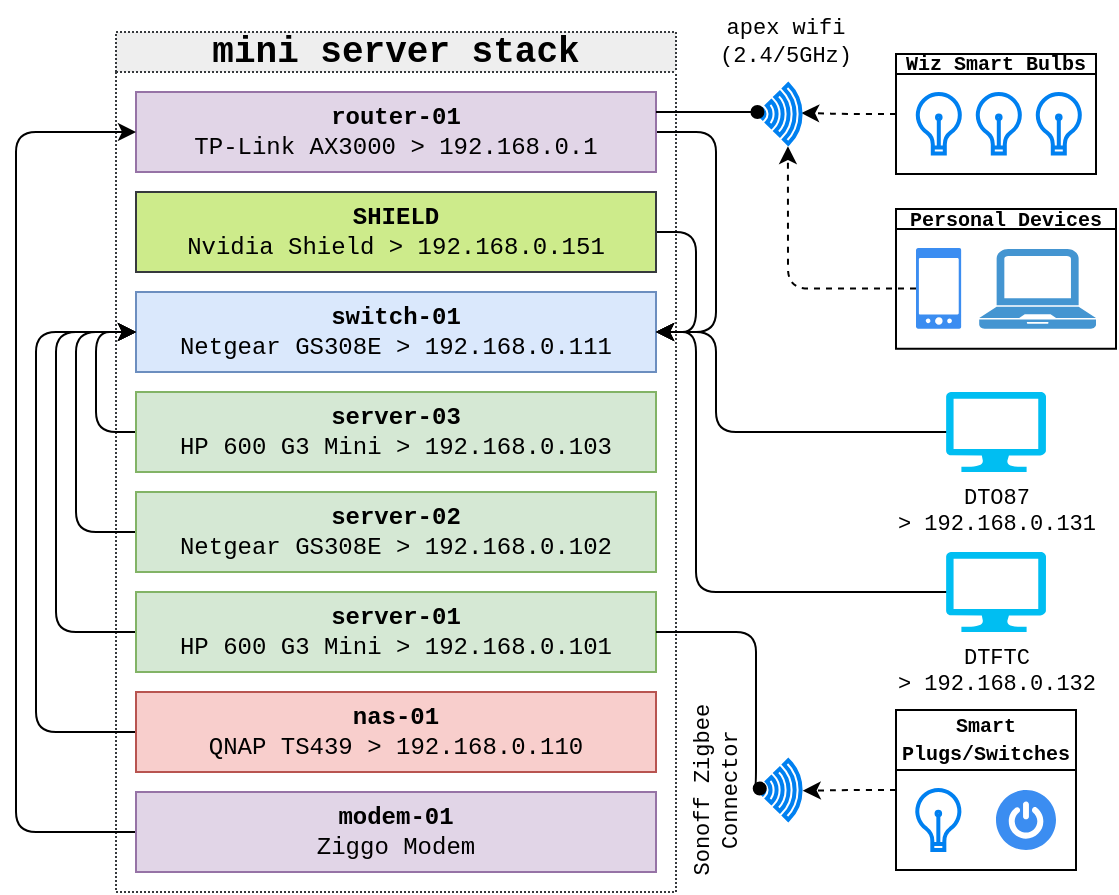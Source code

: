 <mxfile version="22.1.11" type="github">
  <diagram name="Page-1" id="ynxmdBR0fKhgFRv7cBId">
    <mxGraphModel dx="2035" dy="1732" grid="1" gridSize="10" guides="1" tooltips="1" connect="1" arrows="1" fold="1" page="1" pageScale="1" pageWidth="850" pageHeight="1100" math="0" shadow="0">
      <root>
        <mxCell id="0" />
        <mxCell id="1" parent="0" />
        <mxCell id="fZ4H5pgp1tq1CbFL9vs3-2" value="&lt;h2&gt;&lt;font&gt;mini server stack&lt;/font&gt;&lt;/h2&gt;" style="swimlane;whiteSpace=wrap;html=1;startSize=20;fontFamily=Courier New;dashed=1;dashPattern=1 1;fillColor=#eeeeee;strokeColor=#36393d;" vertex="1" parent="1">
          <mxGeometry x="50" y="-60" width="280" height="430" as="geometry">
            <mxRectangle x="40" y="40" width="140" height="30" as="alternateBounds" />
          </mxGeometry>
        </mxCell>
        <mxCell id="fZ4H5pgp1tq1CbFL9vs3-3" value="&lt;font&gt;&lt;b&gt;switch-01&lt;br&gt;&lt;/b&gt;Netgear GS308E &amp;gt; 192.168.0.111&lt;br&gt;&lt;/font&gt;" style="rounded=0;whiteSpace=wrap;html=1;align=center;fillColor=#dae8fc;strokeColor=#6c8ebf;fontFamily=Courier New;" vertex="1" parent="fZ4H5pgp1tq1CbFL9vs3-2">
          <mxGeometry x="10" y="130" width="260" height="40" as="geometry" />
        </mxCell>
        <mxCell id="fZ4H5pgp1tq1CbFL9vs3-19" style="edgeStyle=orthogonalEdgeStyle;shape=connector;rounded=1;orthogonalLoop=1;jettySize=auto;html=1;exitX=0;exitY=0.5;exitDx=0;exitDy=0;entryX=0;entryY=0.5;entryDx=0;entryDy=0;labelBackgroundColor=default;strokeColor=default;align=center;verticalAlign=middle;fontFamily=Courier New;fontSize=11;fontColor=default;endArrow=classic;" edge="1" parent="fZ4H5pgp1tq1CbFL9vs3-2" source="fZ4H5pgp1tq1CbFL9vs3-4" target="fZ4H5pgp1tq1CbFL9vs3-3">
          <mxGeometry relative="1" as="geometry" />
        </mxCell>
        <mxCell id="fZ4H5pgp1tq1CbFL9vs3-4" value="&lt;font&gt;&lt;b&gt;server-03&lt;br&gt;&lt;/b&gt;HP 600 G3 Mini &amp;gt; 192.168.0.103&lt;br&gt;&lt;/font&gt;" style="rounded=0;whiteSpace=wrap;html=1;align=center;fillColor=#d5e8d4;strokeColor=#82b366;fontFamily=Courier New;" vertex="1" parent="fZ4H5pgp1tq1CbFL9vs3-2">
          <mxGeometry x="10" y="180" width="260" height="40" as="geometry" />
        </mxCell>
        <mxCell id="fZ4H5pgp1tq1CbFL9vs3-18" style="edgeStyle=orthogonalEdgeStyle;shape=connector;rounded=1;orthogonalLoop=1;jettySize=auto;html=1;exitX=0;exitY=0.5;exitDx=0;exitDy=0;entryX=0;entryY=0.5;entryDx=0;entryDy=0;labelBackgroundColor=default;strokeColor=default;align=center;verticalAlign=middle;fontFamily=Courier New;fontSize=11;fontColor=default;endArrow=classic;" edge="1" parent="fZ4H5pgp1tq1CbFL9vs3-2" source="fZ4H5pgp1tq1CbFL9vs3-5" target="fZ4H5pgp1tq1CbFL9vs3-3">
          <mxGeometry relative="1" as="geometry">
            <Array as="points">
              <mxPoint x="-20" y="250" />
              <mxPoint x="-20" y="150" />
            </Array>
          </mxGeometry>
        </mxCell>
        <mxCell id="fZ4H5pgp1tq1CbFL9vs3-5" value="&lt;font&gt;&lt;b&gt;server-02&lt;br&gt;&lt;/b&gt;Netgear GS308E &amp;gt; 192.168.0.102&lt;br&gt;&lt;/font&gt;" style="rounded=0;whiteSpace=wrap;html=1;align=center;fillColor=#d5e8d4;strokeColor=#82b366;fontFamily=Courier New;" vertex="1" parent="fZ4H5pgp1tq1CbFL9vs3-2">
          <mxGeometry x="10" y="230" width="260" height="40" as="geometry" />
        </mxCell>
        <mxCell id="fZ4H5pgp1tq1CbFL9vs3-20" style="edgeStyle=orthogonalEdgeStyle;shape=connector;rounded=1;orthogonalLoop=1;jettySize=auto;html=1;exitX=0;exitY=0.5;exitDx=0;exitDy=0;entryX=0;entryY=0.5;entryDx=0;entryDy=0;labelBackgroundColor=default;strokeColor=default;align=center;verticalAlign=middle;fontFamily=Courier New;fontSize=11;fontColor=default;endArrow=classic;" edge="1" parent="fZ4H5pgp1tq1CbFL9vs3-2" source="fZ4H5pgp1tq1CbFL9vs3-6" target="fZ4H5pgp1tq1CbFL9vs3-3">
          <mxGeometry relative="1" as="geometry">
            <Array as="points">
              <mxPoint x="-30" y="300" />
              <mxPoint x="-30" y="150" />
            </Array>
          </mxGeometry>
        </mxCell>
        <mxCell id="fZ4H5pgp1tq1CbFL9vs3-6" value="&lt;font&gt;&lt;b&gt;server-01&lt;br&gt;&lt;/b&gt;HP 600 G3 Mini&amp;nbsp;&amp;gt; 192.168.0.101&lt;/font&gt;" style="rounded=0;whiteSpace=wrap;html=1;align=center;fillColor=#d5e8d4;strokeColor=#82b366;fontFamily=Courier New;" vertex="1" parent="fZ4H5pgp1tq1CbFL9vs3-2">
          <mxGeometry x="10" y="280" width="260" height="40" as="geometry" />
        </mxCell>
        <mxCell id="fZ4H5pgp1tq1CbFL9vs3-22" style="edgeStyle=orthogonalEdgeStyle;shape=connector;rounded=1;orthogonalLoop=1;jettySize=auto;html=1;exitX=1;exitY=0.5;exitDx=0;exitDy=0;entryX=1;entryY=0.5;entryDx=0;entryDy=0;labelBackgroundColor=default;strokeColor=default;align=center;verticalAlign=middle;fontFamily=Courier New;fontSize=11;fontColor=default;endArrow=classic;" edge="1" parent="fZ4H5pgp1tq1CbFL9vs3-2" source="fZ4H5pgp1tq1CbFL9vs3-7" target="fZ4H5pgp1tq1CbFL9vs3-3">
          <mxGeometry relative="1" as="geometry">
            <Array as="points">
              <mxPoint x="300" y="50" />
              <mxPoint x="300" y="150" />
            </Array>
          </mxGeometry>
        </mxCell>
        <mxCell id="fZ4H5pgp1tq1CbFL9vs3-7" value="&lt;font&gt;&lt;b&gt;router-01&lt;br&gt;&lt;/b&gt;TP-Link AX3000 &amp;gt; 192.168.0.1&lt;br&gt;&lt;/font&gt;" style="rounded=0;whiteSpace=wrap;html=1;align=center;fillColor=#e1d5e7;strokeColor=#9673a6;fontFamily=Courier New;" vertex="1" parent="fZ4H5pgp1tq1CbFL9vs3-2">
          <mxGeometry x="10" y="30" width="260" height="40" as="geometry" />
        </mxCell>
        <mxCell id="fZ4H5pgp1tq1CbFL9vs3-21" style="edgeStyle=orthogonalEdgeStyle;shape=connector;rounded=1;orthogonalLoop=1;jettySize=auto;html=1;exitX=1;exitY=0.5;exitDx=0;exitDy=0;entryX=1;entryY=0.5;entryDx=0;entryDy=0;labelBackgroundColor=default;strokeColor=default;align=center;verticalAlign=middle;fontFamily=Courier New;fontSize=11;fontColor=default;endArrow=classic;" edge="1" parent="fZ4H5pgp1tq1CbFL9vs3-2" source="fZ4H5pgp1tq1CbFL9vs3-8" target="fZ4H5pgp1tq1CbFL9vs3-3">
          <mxGeometry relative="1" as="geometry" />
        </mxCell>
        <mxCell id="fZ4H5pgp1tq1CbFL9vs3-8" value="&lt;font&gt;&lt;b&gt;SHIELD&lt;br&gt;&lt;/b&gt;Nvidia Shield &amp;gt; 192.168.0.151&lt;/font&gt;" style="rounded=0;whiteSpace=wrap;html=1;align=center;fillColor=#cdeb8b;strokeColor=#36393d;fontFamily=Courier New;" vertex="1" parent="fZ4H5pgp1tq1CbFL9vs3-2">
          <mxGeometry x="10" y="80" width="260" height="40" as="geometry" />
        </mxCell>
        <mxCell id="fZ4H5pgp1tq1CbFL9vs3-61" style="edgeStyle=orthogonalEdgeStyle;shape=connector;rounded=1;orthogonalLoop=1;jettySize=auto;html=1;exitX=0;exitY=0.5;exitDx=0;exitDy=0;entryX=0;entryY=0.5;entryDx=0;entryDy=0;labelBackgroundColor=default;strokeColor=default;align=center;verticalAlign=middle;fontFamily=Helvetica;fontSize=11;fontColor=default;endArrow=classic;" edge="1" parent="fZ4H5pgp1tq1CbFL9vs3-2" source="fZ4H5pgp1tq1CbFL9vs3-60" target="fZ4H5pgp1tq1CbFL9vs3-3">
          <mxGeometry relative="1" as="geometry">
            <Array as="points">
              <mxPoint x="-40" y="350" />
              <mxPoint x="-40" y="150" />
            </Array>
          </mxGeometry>
        </mxCell>
        <mxCell id="fZ4H5pgp1tq1CbFL9vs3-60" value="&lt;font&gt;&lt;b&gt;nas-01&lt;br&gt;&lt;/b&gt;QNAP TS439 &amp;gt; 192.168.0.110&lt;/font&gt;" style="rounded=0;whiteSpace=wrap;html=1;align=center;fillColor=#f8cecc;strokeColor=#b85450;fontFamily=Courier New;" vertex="1" parent="fZ4H5pgp1tq1CbFL9vs3-2">
          <mxGeometry x="10" y="330" width="260" height="40" as="geometry" />
        </mxCell>
        <mxCell id="fZ4H5pgp1tq1CbFL9vs3-63" style="edgeStyle=orthogonalEdgeStyle;shape=connector;rounded=1;orthogonalLoop=1;jettySize=auto;html=1;exitX=0;exitY=0.5;exitDx=0;exitDy=0;entryX=0;entryY=0.5;entryDx=0;entryDy=0;labelBackgroundColor=default;strokeColor=default;align=center;verticalAlign=middle;fontFamily=Helvetica;fontSize=11;fontColor=default;endArrow=classic;" edge="1" parent="fZ4H5pgp1tq1CbFL9vs3-2" source="fZ4H5pgp1tq1CbFL9vs3-62" target="fZ4H5pgp1tq1CbFL9vs3-7">
          <mxGeometry relative="1" as="geometry">
            <Array as="points">
              <mxPoint x="-50" y="400" />
              <mxPoint x="-50" y="50" />
            </Array>
          </mxGeometry>
        </mxCell>
        <mxCell id="fZ4H5pgp1tq1CbFL9vs3-62" value="&lt;font&gt;&lt;b&gt;modem-01&lt;br&gt;&lt;/b&gt;Ziggo Modem&lt;/font&gt;" style="rounded=0;whiteSpace=wrap;html=1;align=center;fillColor=#e1d5e7;strokeColor=#9673a6;fontFamily=Courier New;" vertex="1" parent="fZ4H5pgp1tq1CbFL9vs3-2">
          <mxGeometry x="10" y="380" width="260" height="40" as="geometry" />
        </mxCell>
        <mxCell id="fZ4H5pgp1tq1CbFL9vs3-42" style="edgeStyle=orthogonalEdgeStyle;shape=connector;rounded=1;orthogonalLoop=1;jettySize=auto;html=1;labelBackgroundColor=default;strokeColor=default;align=center;verticalAlign=middle;fontFamily=Courier New;fontSize=11;fontColor=default;endArrow=classic;dashed=1;entryX=1.041;entryY=0.302;entryDx=0;entryDy=0;entryPerimeter=0;" edge="1" parent="1" source="fZ4H5pgp1tq1CbFL9vs3-41" target="fZ4H5pgp1tq1CbFL9vs3-64">
          <mxGeometry relative="1" as="geometry">
            <mxPoint x="384.95" y="8.5" as="targetPoint" />
          </mxGeometry>
        </mxCell>
        <mxCell id="fZ4H5pgp1tq1CbFL9vs3-46" style="edgeStyle=orthogonalEdgeStyle;shape=connector;rounded=1;orthogonalLoop=1;jettySize=auto;html=1;labelBackgroundColor=default;strokeColor=default;align=center;verticalAlign=middle;fontFamily=Courier New;fontSize=11;fontColor=default;endArrow=classic;dashed=1;entryX=0.483;entryY=-0.014;entryDx=0;entryDy=0;entryPerimeter=0;" edge="1" parent="1" source="fZ4H5pgp1tq1CbFL9vs3-43" target="fZ4H5pgp1tq1CbFL9vs3-64">
          <mxGeometry relative="1" as="geometry">
            <mxPoint x="407.121" y="-18.993" as="targetPoint" />
          </mxGeometry>
        </mxCell>
        <mxCell id="fZ4H5pgp1tq1CbFL9vs3-43" value="&lt;font style=&quot;font-size: 10px;&quot;&gt;Wiz Smart Bulbs&lt;/font&gt;" style="swimlane;whiteSpace=wrap;html=1;fontFamily=Courier New;fontSize=11;fontColor=default;startSize=10;" vertex="1" parent="1">
          <mxGeometry x="440" y="-49" width="100" height="60" as="geometry" />
        </mxCell>
        <mxCell id="fZ4H5pgp1tq1CbFL9vs3-39" value="" style="html=1;verticalLabelPosition=bottom;align=center;labelBackgroundColor=#ffffff;verticalAlign=top;strokeWidth=2;strokeColor=#0080F0;shadow=0;dashed=0;shape=mxgraph.ios7.icons.lightbulb;fontFamily=Courier New;fontSize=11;fontColor=default;" vertex="1" parent="fZ4H5pgp1tq1CbFL9vs3-43">
          <mxGeometry x="10" y="20" width="22.8" height="29.7" as="geometry" />
        </mxCell>
        <mxCell id="fZ4H5pgp1tq1CbFL9vs3-44" value="" style="html=1;verticalLabelPosition=bottom;align=center;labelBackgroundColor=#ffffff;verticalAlign=top;strokeWidth=2;strokeColor=#0080F0;shadow=0;dashed=0;shape=mxgraph.ios7.icons.lightbulb;fontFamily=Courier New;fontSize=11;fontColor=default;" vertex="1" parent="fZ4H5pgp1tq1CbFL9vs3-43">
          <mxGeometry x="40" y="20" width="22.8" height="29.7" as="geometry" />
        </mxCell>
        <mxCell id="fZ4H5pgp1tq1CbFL9vs3-45" value="" style="html=1;verticalLabelPosition=bottom;align=center;labelBackgroundColor=#ffffff;verticalAlign=top;strokeWidth=2;strokeColor=#0080F0;shadow=0;dashed=0;shape=mxgraph.ios7.icons.lightbulb;fontFamily=Courier New;fontSize=11;fontColor=default;" vertex="1" parent="fZ4H5pgp1tq1CbFL9vs3-43">
          <mxGeometry x="70" y="20" width="22.8" height="29.7" as="geometry" />
        </mxCell>
        <mxCell id="fZ4H5pgp1tq1CbFL9vs3-47" value="&lt;font style=&quot;font-size: 10px;&quot;&gt;Personal Devices&lt;/font&gt;" style="swimlane;whiteSpace=wrap;html=1;fontFamily=Courier New;fontSize=11;fontColor=default;startSize=10;" vertex="1" parent="1">
          <mxGeometry x="440" y="28.5" width="110" height="69.85" as="geometry" />
        </mxCell>
        <mxCell id="fZ4H5pgp1tq1CbFL9vs3-41" value="" style="sketch=0;html=1;aspect=fixed;strokeColor=none;shadow=0;fillColor=#3B8DF1;verticalAlign=top;labelPosition=center;verticalLabelPosition=bottom;shape=mxgraph.gcp2.phone_android;fontFamily=Courier New;fontSize=11;fontColor=default;" vertex="1" parent="fZ4H5pgp1tq1CbFL9vs3-47">
          <mxGeometry x="10" y="19.55" width="22.57" height="40.3" as="geometry" />
        </mxCell>
        <mxCell id="fZ4H5pgp1tq1CbFL9vs3-52" value="" style="pointerEvents=1;shadow=0;dashed=0;html=1;strokeColor=none;fillColor=#4495D1;labelPosition=center;verticalLabelPosition=bottom;verticalAlign=top;align=center;outlineConnect=0;shape=mxgraph.veeam.laptop;fontFamily=Courier New;fontSize=11;fontColor=default;" vertex="1" parent="fZ4H5pgp1tq1CbFL9vs3-47">
          <mxGeometry x="41.6" y="20" width="58.4" height="39.85" as="geometry" />
        </mxCell>
        <mxCell id="fZ4H5pgp1tq1CbFL9vs3-58" style="edgeStyle=orthogonalEdgeStyle;shape=connector;rounded=1;orthogonalLoop=1;jettySize=auto;html=1;exitX=0;exitY=0.5;exitDx=0;exitDy=0;exitPerimeter=0;entryX=1;entryY=0.5;entryDx=0;entryDy=0;labelBackgroundColor=default;strokeColor=default;align=center;verticalAlign=middle;fontFamily=Helvetica;fontSize=11;fontColor=default;endArrow=classic;" edge="1" parent="1" source="fZ4H5pgp1tq1CbFL9vs3-54" target="fZ4H5pgp1tq1CbFL9vs3-3">
          <mxGeometry relative="1" as="geometry">
            <Array as="points">
              <mxPoint x="467" y="220" />
              <mxPoint x="340" y="220" />
              <mxPoint x="340" y="90" />
            </Array>
          </mxGeometry>
        </mxCell>
        <mxCell id="fZ4H5pgp1tq1CbFL9vs3-54" value="DTFTC&lt;br&gt;&amp;gt; 192.168.0.132" style="verticalLabelPosition=bottom;html=1;verticalAlign=top;align=center;strokeColor=none;fillColor=#00BEF2;shape=mxgraph.azure.computer;pointerEvents=1;fontFamily=Courier New;fontSize=11;fontColor=default;" vertex="1" parent="1">
          <mxGeometry x="465" y="200" width="50" height="40" as="geometry" />
        </mxCell>
        <mxCell id="fZ4H5pgp1tq1CbFL9vs3-59" style="edgeStyle=orthogonalEdgeStyle;shape=connector;rounded=1;orthogonalLoop=1;jettySize=auto;html=1;exitX=0;exitY=0.5;exitDx=0;exitDy=0;exitPerimeter=0;entryX=1;entryY=0.5;entryDx=0;entryDy=0;labelBackgroundColor=default;strokeColor=default;align=center;verticalAlign=middle;fontFamily=Helvetica;fontSize=11;fontColor=default;endArrow=classic;" edge="1" parent="1" source="fZ4H5pgp1tq1CbFL9vs3-55" target="fZ4H5pgp1tq1CbFL9vs3-3">
          <mxGeometry relative="1" as="geometry">
            <Array as="points">
              <mxPoint x="467" y="140" />
              <mxPoint x="350" y="140" />
              <mxPoint x="350" y="90" />
            </Array>
          </mxGeometry>
        </mxCell>
        <mxCell id="fZ4H5pgp1tq1CbFL9vs3-55" value="DTO87&lt;br&gt;&amp;gt; 192.168.0.131" style="verticalLabelPosition=bottom;html=1;verticalAlign=top;align=center;strokeColor=none;fillColor=#00BEF2;shape=mxgraph.azure.computer;pointerEvents=1;fontFamily=Courier New;fontSize=11;fontColor=default;" vertex="1" parent="1">
          <mxGeometry x="465" y="120" width="50" height="40" as="geometry" />
        </mxCell>
        <mxCell id="fZ4H5pgp1tq1CbFL9vs3-67" value="" style="group" vertex="1" connectable="0" parent="1">
          <mxGeometry x="338.52" y="240" width="92.65" height="65.35" as="geometry" />
        </mxCell>
        <mxCell id="fZ4H5pgp1tq1CbFL9vs3-65" value="" style="html=1;verticalLabelPosition=bottom;align=center;labelBackgroundColor=#ffffff;verticalAlign=top;strokeWidth=2;strokeColor=#0080F0;shadow=0;dashed=0;shape=mxgraph.ios7.icons.wifi;pointerEvents=1;fontFamily=Helvetica;fontSize=11;fontColor=default;rotation=90;" vertex="1" parent="fZ4H5pgp1tq1CbFL9vs3-67">
          <mxGeometry x="28.43" y="68.5" width="29.7" height="21" as="geometry" />
        </mxCell>
        <mxCell id="fZ4H5pgp1tq1CbFL9vs3-66" value="Sonoff Zigbee Connector" style="text;html=1;strokeColor=none;fillColor=none;align=center;verticalAlign=middle;whiteSpace=wrap;rounded=0;fontSize=11;fontFamily=Courier New;fontColor=default;rotation=-90;" vertex="1" parent="fZ4H5pgp1tq1CbFL9vs3-67">
          <mxGeometry x="-34.52" y="64" width="92.65" height="30" as="geometry" />
        </mxCell>
        <mxCell id="fZ4H5pgp1tq1CbFL9vs3-69" value="&lt;font style=&quot;font-size: 10px;&quot;&gt;Smart Plugs/Switches&lt;/font&gt;" style="swimlane;whiteSpace=wrap;html=1;fontFamily=Courier New;fontSize=11;fontColor=default;startSize=30;" vertex="1" parent="1">
          <mxGeometry x="440" y="279" width="90" height="80" as="geometry" />
        </mxCell>
        <mxCell id="fZ4H5pgp1tq1CbFL9vs3-72" value="" style="html=1;verticalLabelPosition=bottom;align=center;labelBackgroundColor=#ffffff;verticalAlign=top;strokeWidth=2;strokeColor=#0080F0;shadow=0;dashed=0;shape=mxgraph.ios7.icons.lightbulb;fontFamily=Courier New;fontSize=11;fontColor=default;" vertex="1" parent="fZ4H5pgp1tq1CbFL9vs3-69">
          <mxGeometry x="9.77" y="40" width="22.8" height="30" as="geometry" />
        </mxCell>
        <mxCell id="fZ4H5pgp1tq1CbFL9vs3-73" value="" style="sketch=0;html=1;aspect=fixed;strokeColor=none;shadow=0;fillColor=#3B8DF1;verticalAlign=top;labelPosition=center;verticalLabelPosition=bottom;shape=mxgraph.gcp2.a7_power;fontFamily=Helvetica;fontSize=11;fontColor=default;" vertex="1" parent="fZ4H5pgp1tq1CbFL9vs3-69">
          <mxGeometry x="50" y="40" width="30" height="30" as="geometry" />
        </mxCell>
        <mxCell id="fZ4H5pgp1tq1CbFL9vs3-74" style="edgeStyle=orthogonalEdgeStyle;shape=connector;rounded=1;orthogonalLoop=1;jettySize=auto;html=1;exitX=0;exitY=0.5;exitDx=0;exitDy=0;entryX=0.512;entryY=-0.051;entryDx=0;entryDy=0;entryPerimeter=0;labelBackgroundColor=default;strokeColor=default;align=center;verticalAlign=middle;fontFamily=Helvetica;fontSize=11;fontColor=default;endArrow=classic;dashed=1;" edge="1" parent="1" source="fZ4H5pgp1tq1CbFL9vs3-69" target="fZ4H5pgp1tq1CbFL9vs3-65">
          <mxGeometry relative="1" as="geometry" />
        </mxCell>
        <mxCell id="fZ4H5pgp1tq1CbFL9vs3-76" value="" style="group" vertex="1" connectable="0" parent="1">
          <mxGeometry x="354.85" y="-70" width="60" height="65.85" as="geometry" />
        </mxCell>
        <mxCell id="fZ4H5pgp1tq1CbFL9vs3-27" value="apex wifi (2.4/5GHz)" style="text;html=1;strokeColor=none;fillColor=none;align=center;verticalAlign=middle;whiteSpace=wrap;rounded=0;fontSize=11;fontFamily=Courier New;fontColor=default;" vertex="1" parent="fZ4H5pgp1tq1CbFL9vs3-76">
          <mxGeometry width="60" height="30" as="geometry" />
        </mxCell>
        <mxCell id="fZ4H5pgp1tq1CbFL9vs3-64" value="" style="html=1;verticalLabelPosition=bottom;align=center;labelBackgroundColor=#ffffff;verticalAlign=top;strokeWidth=2;strokeColor=#0080F0;shadow=0;dashed=0;shape=mxgraph.ios7.icons.wifi;pointerEvents=1;fontFamily=Helvetica;fontSize=11;fontColor=default;rotation=90;" vertex="1" parent="fZ4H5pgp1tq1CbFL9vs3-76">
          <mxGeometry x="12.1" y="40.5" width="29.7" height="21" as="geometry" />
        </mxCell>
        <mxCell id="fZ4H5pgp1tq1CbFL9vs3-75" style="edgeStyle=orthogonalEdgeStyle;shape=connector;rounded=1;orthogonalLoop=1;jettySize=auto;html=1;exitX=1;exitY=0.25;exitDx=0;exitDy=0;entryX=0.466;entryY=1.028;entryDx=0;entryDy=0;entryPerimeter=0;labelBackgroundColor=default;strokeColor=default;align=center;verticalAlign=middle;fontFamily=Helvetica;fontSize=11;fontColor=default;endArrow=oval;shadow=0;endFill=1;" edge="1" parent="1" source="fZ4H5pgp1tq1CbFL9vs3-7" target="fZ4H5pgp1tq1CbFL9vs3-64">
          <mxGeometry relative="1" as="geometry" />
        </mxCell>
        <mxCell id="fZ4H5pgp1tq1CbFL9vs3-77" style="edgeStyle=orthogonalEdgeStyle;shape=connector;rounded=1;orthogonalLoop=1;jettySize=auto;html=1;exitX=1;exitY=0.5;exitDx=0;exitDy=0;entryX=0.476;entryY=0.973;entryDx=0;entryDy=0;entryPerimeter=0;labelBackgroundColor=default;strokeColor=default;align=center;verticalAlign=middle;fontFamily=Helvetica;fontSize=11;fontColor=default;endArrow=oval;endFill=1;" edge="1" parent="1" source="fZ4H5pgp1tq1CbFL9vs3-6" target="fZ4H5pgp1tq1CbFL9vs3-65">
          <mxGeometry relative="1" as="geometry">
            <Array as="points">
              <mxPoint x="370" y="240" />
              <mxPoint x="370" y="318" />
            </Array>
          </mxGeometry>
        </mxCell>
      </root>
    </mxGraphModel>
  </diagram>
</mxfile>
